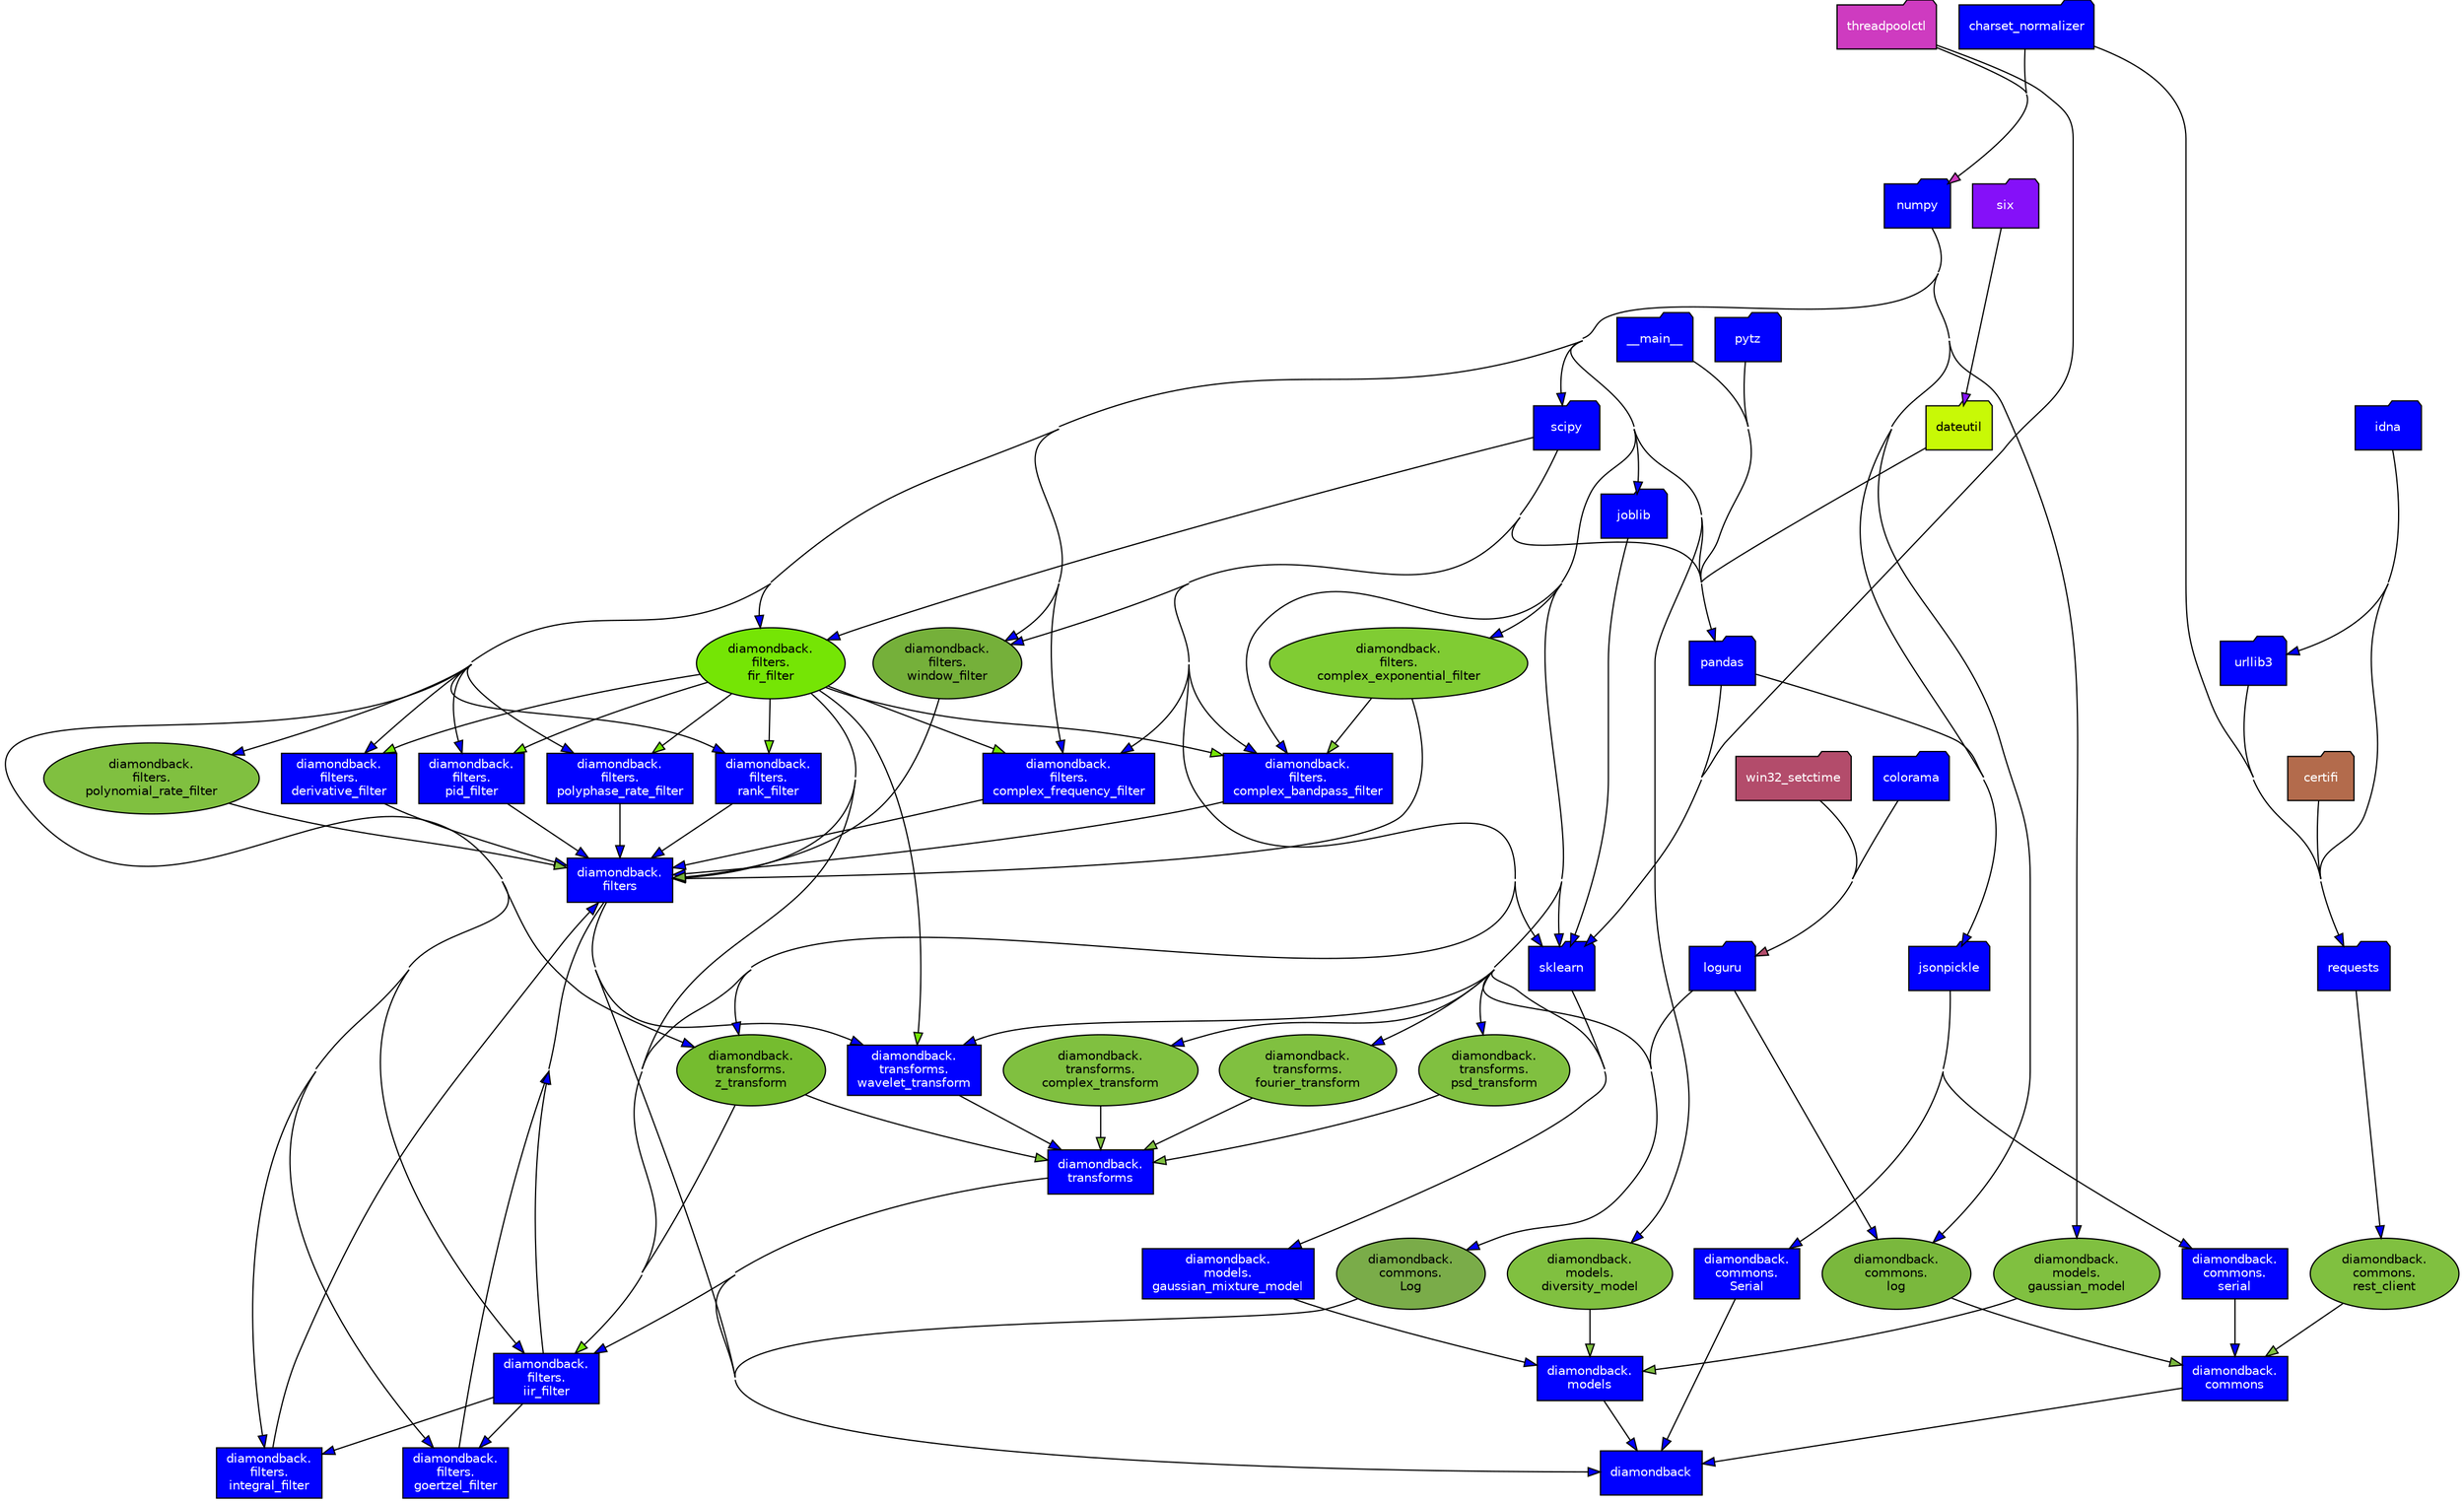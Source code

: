 
digraph G {
    concentrate = true;

    rankdir = TB;
    node [style=filled,fillcolor="#ffffff",fontcolor="#000000",fontname=Helvetica,fontsize=10];

    __main__ [fillcolor="blue",fontcolor="white",shape="folder"];
    certifi [fillcolor="#b36b4c",fontcolor="#ffffff",shape="folder"];
    charset_normalizer [fillcolor="blue",fontcolor="white",shape="folder"];
    colorama [fillcolor="blue",fontcolor="white",shape="folder"];
    dateutil [fillcolor="#c8f906",shape="folder"];
    diamondback [fillcolor="blue",fontcolor="white",shape="box"];
    diamondback_commons [fillcolor="blue",fontcolor="white",label="diamondback\.\ncommons",shape="box"];
    diamondback_commons_Log [fillcolor="#7aac49",label="diamondback\.\ncommons\.\nLog"];
    diamondback_commons_log [fillcolor="#7ab83d",label="diamondback\.\ncommons\.\nlog"];
    diamondback_commons_rest_client [fillcolor="#80c040",label="diamondback\.\ncommons\.\nrest_client"];
    diamondback_commons_Serial [fillcolor="blue",fontcolor="white",label="diamondback\.\ncommons\.\nSerial",shape="box"];
    diamondback_commons_serial [fillcolor="blue",fontcolor="white",label="diamondback\.\ncommons\.\nserial",shape="box"];
    diamondback_filters [fillcolor="blue",fontcolor="white",label="diamondback\.\nfilters",shape="box"];
    diamondback_filters_complex_bandpass_filter [fillcolor="blue",fontcolor="white",label="diamondback\.\nfilters\.\ncomplex_bandpass_filter",shape="box"];
    diamondback_filters_complex_exponential_filter [fillcolor="#80cc33",label="diamondback\.\nfilters\.\ncomplex_exponential_filter"];
    diamondback_filters_complex_frequency_filter [fillcolor="blue",fontcolor="white",label="diamondback\.\nfilters\.\ncomplex_frequency_filter",shape="box"];
    diamondback_filters_derivative_filter [fillcolor="blue",fontcolor="white",label="diamondback\.\nfilters\.\nderivative_filter",shape="box"];
    diamondback_filters_fir_filter [fillcolor="#75e505",label="diamondback\.\nfilters\.\nfir_filter"];
    diamondback_filters_goertzel_filter [fillcolor="blue",fontcolor="white",label="diamondback\.\nfilters\.\ngoertzel_filter",shape="box"];
    diamondback_filters_iir_filter [fillcolor="blue",fontcolor="white",label="diamondback\.\nfilters\.\niir_filter",shape="box"];
    diamondback_filters_integral_filter [fillcolor="blue",fontcolor="white",label="diamondback\.\nfilters\.\nintegral_filter",shape="box"];
    diamondback_filters_pid_filter [fillcolor="blue",fontcolor="white",label="diamondback\.\nfilters\.\npid_filter",shape="box"];
    diamondback_filters_polynomial_rate_filter [fillcolor="#80c040",label="diamondback\.\nfilters\.\npolynomial_rate_filter"];
    diamondback_filters_polyphase_rate_filter [fillcolor="blue",fontcolor="white",label="diamondback\.\nfilters\.\npolyphase_rate_filter",shape="box"];
    diamondback_filters_rank_filter [fillcolor="blue",fontcolor="white",label="diamondback\.\nfilters\.\nrank_filter",shape="box"];
    diamondback_filters_window_filter [fillcolor="#75b03a",label="diamondback\.\nfilters\.\nwindow_filter"];
    diamondback_models [fillcolor="blue",fontcolor="white",label="diamondback\.\nmodels",shape="box"];
    diamondback_models_diversity_model [fillcolor="#80c040",label="diamondback\.\nmodels\.\ndiversity_model"];
    diamondback_models_gaussian_mixture_model [fillcolor="blue",fontcolor="white",label="diamondback\.\nmodels\.\ngaussian_mixture_model",shape="box"];
    diamondback_models_gaussian_model [fillcolor="#80c040",label="diamondback\.\nmodels\.\ngaussian_model"];
    diamondback_transforms [fillcolor="blue",fontcolor="white",label="diamondback\.\ntransforms",shape="box"];
    diamondback_transforms_complex_transform [fillcolor="#80c040",label="diamondback\.\ntransforms\.\ncomplex_transform"];
    diamondback_transforms_fourier_transform [fillcolor="#80c040",label="diamondback\.\ntransforms\.\nfourier_transform"];
    diamondback_transforms_psd_transform [fillcolor="#80c040",label="diamondback\.\ntransforms\.\npsd_transform"];
    diamondback_transforms_wavelet_transform [fillcolor="blue",fontcolor="white",label="diamondback\.\ntransforms\.\nwavelet_transform",shape="box"];
    diamondback_transforms_z_transform [fillcolor="#75bc2f",label="diamondback\.\ntransforms\.\nz_transform"];
    idna [fillcolor="blue",fontcolor="white",shape="folder"];
    joblib [fillcolor="blue",fontcolor="white",shape="folder"];
    jsonpickle [fillcolor="blue",fontcolor="white",shape="folder"];
    loguru [fillcolor="blue",fontcolor="white",shape="folder"];
    numpy [fillcolor="blue",fontcolor="white",shape="folder"];
    pandas [fillcolor="blue",fontcolor="white",shape="folder"];
    pytz [fillcolor="blue",fontcolor="white",shape="folder"];
    requests [fillcolor="blue",fontcolor="white",shape="folder"];
    scipy [fillcolor="blue",fontcolor="white",shape="folder"];
    six [fillcolor="#8510f9",fontcolor="#ffffff",shape="folder"];
    sklearn [fillcolor="blue",fontcolor="white",shape="folder"];
    threadpoolctl [fillcolor="#ce3bc0",fontcolor="#ffffff",shape="folder"];
    urllib3 [fillcolor="blue",fontcolor="white",shape="folder"];
    win32_setctime [fillcolor="#b34c6b",fontcolor="#ffffff",shape="folder"];
    __main__ -> pandas [fillcolor="blue",minlen="4"];
    certifi -> requests [fillcolor="#b36b4c",minlen="2"];
    charset_normalizer -> numpy [fillcolor="blue",minlen="3"];
    charset_normalizer -> requests [fillcolor="blue"];
    colorama -> loguru [fillcolor="blue",minlen="2"];
    dateutil -> pandas [fillcolor="#c8f906",minlen="3"];
    diamondback_commons -> diamondback [fillcolor="blue"];
    diamondback_commons_Log -> diamondback [fillcolor="#7aac49",minlen="2"];
    diamondback_commons_log -> diamondback_commons [fillcolor="#7ab83d",weight="2"];
    diamondback_commons_rest_client -> diamondback_commons [fillcolor="#80c040",weight="2"];
    diamondback_commons_Serial -> diamondback [fillcolor="blue",minlen="2"];
    diamondback_commons_serial -> diamondback_commons [fillcolor="blue",weight="2"];
    diamondback_filters -> diamondback [fillcolor="blue"];
    diamondback_filters -> diamondback_transforms_wavelet_transform [fillcolor="blue",minlen="2"];
    diamondback_filters_complex_bandpass_filter -> diamondback_filters [fillcolor="blue",weight="2"];
    diamondback_filters_complex_exponential_filter -> diamondback_filters [fillcolor="#80cc33",weight="2"];
    diamondback_filters_complex_exponential_filter -> diamondback_filters_complex_bandpass_filter [fillcolor="#80cc33",weight="2"];
    diamondback_filters_complex_frequency_filter -> diamondback_filters [fillcolor="blue",weight="2"];
    diamondback_filters_derivative_filter -> diamondback_filters [fillcolor="blue",weight="2"];
    diamondback_filters_fir_filter -> diamondback_filters [fillcolor="#75e505",weight="2"];
    diamondback_filters_fir_filter -> diamondback_filters_complex_bandpass_filter [fillcolor="#75e505",weight="2"];
    diamondback_filters_fir_filter -> diamondback_filters_complex_frequency_filter [fillcolor="#75e505",weight="2"];
    diamondback_filters_fir_filter -> diamondback_filters_derivative_filter [fillcolor="#75e505",weight="2"];
    diamondback_filters_fir_filter -> diamondback_filters_iir_filter [fillcolor="#75e505",weight="2"];
    diamondback_filters_fir_filter -> diamondback_filters_pid_filter [fillcolor="#75e505",weight="2"];
    diamondback_filters_fir_filter -> diamondback_filters_polyphase_rate_filter [fillcolor="#75e505",weight="2"];
    diamondback_filters_fir_filter -> diamondback_filters_rank_filter [fillcolor="#75e505",weight="2"];
    diamondback_filters_fir_filter -> diamondback_transforms_wavelet_transform [fillcolor="#75e505",minlen="2"];
    diamondback_filters_goertzel_filter -> diamondback_filters [fillcolor="blue",weight="2"];
    diamondback_filters_iir_filter -> diamondback_filters [fillcolor="blue",weight="2"];
    diamondback_filters_iir_filter -> diamondback_filters_goertzel_filter [fillcolor="blue",weight="2"];
    diamondback_filters_iir_filter -> diamondback_filters_integral_filter [fillcolor="blue",weight="2"];
    diamondback_filters_integral_filter -> diamondback_filters [fillcolor="blue",weight="2"];
    diamondback_filters_pid_filter -> diamondback_filters [fillcolor="blue",weight="2"];
    diamondback_filters_polynomial_rate_filter -> diamondback_filters [fillcolor="#80c040",weight="2"];
    diamondback_filters_polyphase_rate_filter -> diamondback_filters [fillcolor="blue",weight="2"];
    diamondback_filters_rank_filter -> diamondback_filters [fillcolor="blue",weight="2"];
    diamondback_filters_window_filter -> diamondback_filters [fillcolor="#75b03a",weight="2"];
    diamondback_models -> diamondback [fillcolor="blue"];
    diamondback_models_diversity_model -> diamondback_models [fillcolor="#80c040",weight="2"];
    diamondback_models_gaussian_mixture_model -> diamondback_models [fillcolor="blue",weight="2"];
    diamondback_models_gaussian_model -> diamondback_models [fillcolor="#80c040",weight="2"];
    diamondback_transforms -> diamondback [fillcolor="blue"];
    diamondback_transforms -> diamondback_filters_iir_filter [fillcolor="blue",minlen="2"];
    diamondback_transforms_complex_transform -> diamondback_transforms [fillcolor="#80c040",weight="2"];
    diamondback_transforms_fourier_transform -> diamondback_transforms [fillcolor="#80c040",weight="2"];
    diamondback_transforms_psd_transform -> diamondback_transforms [fillcolor="#80c040",weight="2"];
    diamondback_transforms_wavelet_transform -> diamondback_transforms [fillcolor="blue",weight="2"];
    diamondback_transforms_z_transform -> diamondback_filters_iir_filter [fillcolor="#75bc2f",minlen="2"];
    diamondback_transforms_z_transform -> diamondback_transforms [fillcolor="#75bc2f",weight="2"];
    idna -> requests [fillcolor="blue",minlen="2"];
    idna -> urllib3 [fillcolor="blue",minlen="3"];
    joblib -> sklearn [fillcolor="blue",minlen="3"];
    jsonpickle -> diamondback_commons_Serial [fillcolor="blue",minlen="3"];
    jsonpickle -> diamondback_commons_serial [fillcolor="blue",minlen="3"];
    loguru -> diamondback_commons_Log [fillcolor="blue",minlen="3"];
    loguru -> diamondback_commons_log [fillcolor="blue",minlen="3"];
    numpy -> diamondback_commons_Log [fillcolor="blue",minlen="3"];
    numpy -> diamondback_commons_log [fillcolor="blue",minlen="3"];
    numpy -> diamondback_filters_complex_bandpass_filter [fillcolor="blue",minlen="3"];
    numpy -> diamondback_filters_complex_exponential_filter [fillcolor="blue",minlen="3"];
    numpy -> diamondback_filters_complex_frequency_filter [fillcolor="blue",minlen="3"];
    numpy -> diamondback_filters_derivative_filter [fillcolor="blue",minlen="3"];
    numpy -> diamondback_filters_fir_filter [fillcolor="blue",minlen="3"];
    numpy -> diamondback_filters_goertzel_filter [fillcolor="blue",minlen="3"];
    numpy -> diamondback_filters_iir_filter [fillcolor="blue",minlen="3"];
    numpy -> diamondback_filters_integral_filter [fillcolor="blue",minlen="3"];
    numpy -> diamondback_filters_pid_filter [fillcolor="blue",minlen="3"];
    numpy -> diamondback_filters_polynomial_rate_filter [fillcolor="blue",minlen="3"];
    numpy -> diamondback_filters_polyphase_rate_filter [fillcolor="blue",minlen="3"];
    numpy -> diamondback_filters_rank_filter [fillcolor="blue",minlen="3"];
    numpy -> diamondback_filters_window_filter [fillcolor="blue",minlen="3"];
    numpy -> diamondback_models_diversity_model [fillcolor="blue",minlen="3"];
    numpy -> diamondback_models_gaussian_mixture_model [fillcolor="blue",minlen="3"];
    numpy -> diamondback_models_gaussian_model [fillcolor="blue",minlen="3"];
    numpy -> diamondback_transforms_complex_transform [fillcolor="blue",minlen="3"];
    numpy -> diamondback_transforms_fourier_transform [fillcolor="blue",minlen="3"];
    numpy -> diamondback_transforms_psd_transform [fillcolor="blue",minlen="3"];
    numpy -> diamondback_transforms_wavelet_transform [fillcolor="blue",minlen="3"];
    numpy -> diamondback_transforms_z_transform [fillcolor="blue",minlen="3"];
    numpy -> joblib [fillcolor="blue",minlen="3"];
    numpy -> jsonpickle [fillcolor="blue",minlen="2"];
    numpy -> pandas [fillcolor="blue",minlen="3"];
    numpy -> scipy [fillcolor="blue",minlen="3"];
    numpy -> sklearn [fillcolor="blue",minlen="3"];
    pandas -> jsonpickle [fillcolor="blue",minlen="3"];
    pandas -> sklearn [fillcolor="blue",minlen="3"];
    pytz -> pandas [fillcolor="blue",minlen="4"];
    requests -> diamondback_commons_rest_client [fillcolor="blue",minlen="3"];
    scipy -> diamondback_filters_complex_bandpass_filter [fillcolor="blue",minlen="3"];
    scipy -> diamondback_filters_complex_frequency_filter [fillcolor="blue",minlen="3"];
    scipy -> diamondback_filters_fir_filter [fillcolor="blue",minlen="3"];
    scipy -> diamondback_filters_iir_filter [fillcolor="blue",minlen="3"];
    scipy -> diamondback_filters_window_filter [fillcolor="blue",minlen="3"];
    scipy -> diamondback_transforms_z_transform [fillcolor="blue",minlen="3"];
    scipy -> pandas [fillcolor="blue",minlen="3"];
    scipy -> sklearn [fillcolor="blue",minlen="3"];
    six -> dateutil [fillcolor="#8510f9",minlen="3"];
    sklearn -> diamondback_models_gaussian_mixture_model [fillcolor="blue",minlen="3"];
    threadpoolctl -> numpy [fillcolor="#ce3bc0",minlen="3"];
    threadpoolctl -> sklearn [fillcolor="#ce3bc0",minlen="3"];
    urllib3 -> requests [fillcolor="blue",minlen="3"];
    win32_setctime -> loguru [fillcolor="#b34c6b",minlen="2"];
}

